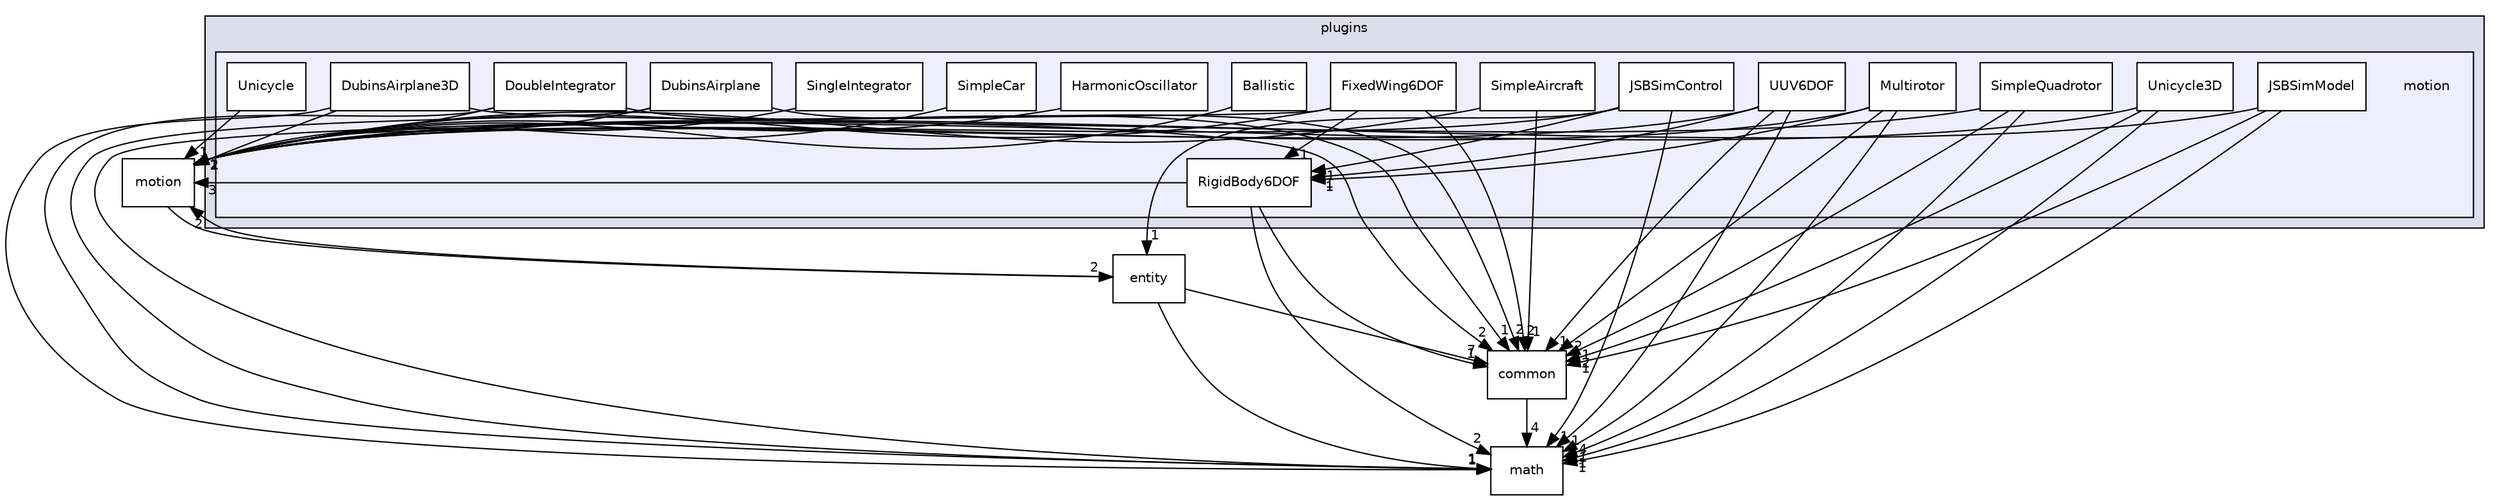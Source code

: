 digraph "/root/scrimmage/scrimmage/include/scrimmage/plugins/motion" {
  compound=true
  node [ fontsize="10", fontname="Helvetica"];
  edge [ labelfontsize="10", labelfontname="Helvetica"];
  subgraph clusterdir_7370054b6647b017d0eee4f04ea2ba4f {
    graph [ bgcolor="#ddddee", pencolor="black", label="plugins" fontname="Helvetica", fontsize="10", URL="dir_7370054b6647b017d0eee4f04ea2ba4f.html"]
  subgraph clusterdir_accb3fd3c749527533ae278fdffb4d13 {
    graph [ bgcolor="#eeeeff", pencolor="black", label="" URL="dir_accb3fd3c749527533ae278fdffb4d13.html"];
    dir_accb3fd3c749527533ae278fdffb4d13 [shape=plaintext label="motion"];
    dir_0d2bde80ae05da95df67ba2953af5a15 [shape=box label="Ballistic" color="black" fillcolor="white" style="filled" URL="dir_0d2bde80ae05da95df67ba2953af5a15.html"];
    dir_0e5b0faeb0eea27323775dd304aea0ee [shape=box label="DoubleIntegrator" color="black" fillcolor="white" style="filled" URL="dir_0e5b0faeb0eea27323775dd304aea0ee.html"];
    dir_88618533bf89a2781ba0b8604b174d2a [shape=box label="DubinsAirplane" color="black" fillcolor="white" style="filled" URL="dir_88618533bf89a2781ba0b8604b174d2a.html"];
    dir_fd64d65071094bd1e5542f236f3d6c2a [shape=box label="DubinsAirplane3D" color="black" fillcolor="white" style="filled" URL="dir_fd64d65071094bd1e5542f236f3d6c2a.html"];
    dir_d8d20d9b8df923a6c6649a0bbe852336 [shape=box label="FixedWing6DOF" color="black" fillcolor="white" style="filled" URL="dir_d8d20d9b8df923a6c6649a0bbe852336.html"];
    dir_8decd83046a35cb626a00029df145f63 [shape=box label="HarmonicOscillator" color="black" fillcolor="white" style="filled" URL="dir_8decd83046a35cb626a00029df145f63.html"];
    dir_70c5e1445344399398fe7fb093979f51 [shape=box label="JSBSimControl" color="black" fillcolor="white" style="filled" URL="dir_70c5e1445344399398fe7fb093979f51.html"];
    dir_ef37b10e8cfd140e1d2ccc5f2266e17e [shape=box label="JSBSimModel" color="black" fillcolor="white" style="filled" URL="dir_ef37b10e8cfd140e1d2ccc5f2266e17e.html"];
    dir_6d9399031cf155c43a827251b2696bf0 [shape=box label="Multirotor" color="black" fillcolor="white" style="filled" URL="dir_6d9399031cf155c43a827251b2696bf0.html"];
    dir_55d3984138c5dccfffce51958269efb9 [shape=box label="RigidBody6DOF" color="black" fillcolor="white" style="filled" URL="dir_55d3984138c5dccfffce51958269efb9.html"];
    dir_dc30a205f845927e1fff1870a4458c6c [shape=box label="SimpleAircraft" color="black" fillcolor="white" style="filled" URL="dir_dc30a205f845927e1fff1870a4458c6c.html"];
    dir_0cf9c41eba6588a583d5367662c23ac5 [shape=box label="SimpleCar" color="black" fillcolor="white" style="filled" URL="dir_0cf9c41eba6588a583d5367662c23ac5.html"];
    dir_c98263be7117d0998d2a44862e15064c [shape=box label="SimpleQuadrotor" color="black" fillcolor="white" style="filled" URL="dir_c98263be7117d0998d2a44862e15064c.html"];
    dir_50134c94be64bce1e7267cdc0b8b526f [shape=box label="SingleIntegrator" color="black" fillcolor="white" style="filled" URL="dir_50134c94be64bce1e7267cdc0b8b526f.html"];
    dir_93a6016da799f4189d3a12864cdc3345 [shape=box label="Unicycle" color="black" fillcolor="white" style="filled" URL="dir_93a6016da799f4189d3a12864cdc3345.html"];
    dir_eac1468fd33d4a2c20434f0b008db8de [shape=box label="Unicycle3D" color="black" fillcolor="white" style="filled" URL="dir_eac1468fd33d4a2c20434f0b008db8de.html"];
    dir_97f811141b9484841cbe69e5037b96df [shape=box label="UUV6DOF" color="black" fillcolor="white" style="filled" URL="dir_97f811141b9484841cbe69e5037b96df.html"];
  }
  }
  dir_edb592701dc45cc21f3d1cc2e72efe9a [shape=box label="common" URL="dir_edb592701dc45cc21f3d1cc2e72efe9a.html"];
  dir_225ac9950e75cf8b57b2a00ffecc8137 [shape=box label="motion" URL="dir_225ac9950e75cf8b57b2a00ffecc8137.html"];
  dir_4281587931951fcc16b7a6ccc116b5d1 [shape=box label="math" URL="dir_4281587931951fcc16b7a6ccc116b5d1.html"];
  dir_5ef164da32927a27aef05eae2283c928 [shape=box label="entity" URL="dir_5ef164da32927a27aef05eae2283c928.html"];
  dir_0cf9c41eba6588a583d5367662c23ac5->dir_225ac9950e75cf8b57b2a00ffecc8137 [headlabel="1", labeldistance=1.5 headhref="dir_000121_000012.html"];
  dir_fd64d65071094bd1e5542f236f3d6c2a->dir_edb592701dc45cc21f3d1cc2e72efe9a [headlabel="2", labeldistance=1.5 headhref="dir_000111_000007.html"];
  dir_fd64d65071094bd1e5542f236f3d6c2a->dir_225ac9950e75cf8b57b2a00ffecc8137 [headlabel="2", labeldistance=1.5 headhref="dir_000111_000012.html"];
  dir_fd64d65071094bd1e5542f236f3d6c2a->dir_4281587931951fcc16b7a6ccc116b5d1 [headlabel="1", labeldistance=1.5 headhref="dir_000111_000010.html"];
  dir_dc30a205f845927e1fff1870a4458c6c->dir_edb592701dc45cc21f3d1cc2e72efe9a [headlabel="1", labeldistance=1.5 headhref="dir_000120_000007.html"];
  dir_dc30a205f845927e1fff1870a4458c6c->dir_225ac9950e75cf8b57b2a00ffecc8137 [headlabel="2", labeldistance=1.5 headhref="dir_000120_000012.html"];
  dir_88618533bf89a2781ba0b8604b174d2a->dir_edb592701dc45cc21f3d1cc2e72efe9a [headlabel="2", labeldistance=1.5 headhref="dir_000110_000007.html"];
  dir_88618533bf89a2781ba0b8604b174d2a->dir_225ac9950e75cf8b57b2a00ffecc8137 [headlabel="2", labeldistance=1.5 headhref="dir_000110_000012.html"];
  dir_88618533bf89a2781ba0b8604b174d2a->dir_4281587931951fcc16b7a6ccc116b5d1 [headlabel="1", labeldistance=1.5 headhref="dir_000110_000010.html"];
  dir_edb592701dc45cc21f3d1cc2e72efe9a->dir_4281587931951fcc16b7a6ccc116b5d1 [headlabel="4", labeldistance=1.5 headhref="dir_000007_000010.html"];
  dir_c98263be7117d0998d2a44862e15064c->dir_edb592701dc45cc21f3d1cc2e72efe9a [headlabel="1", labeldistance=1.5 headhref="dir_000122_000007.html"];
  dir_c98263be7117d0998d2a44862e15064c->dir_225ac9950e75cf8b57b2a00ffecc8137 [headlabel="2", labeldistance=1.5 headhref="dir_000122_000012.html"];
  dir_c98263be7117d0998d2a44862e15064c->dir_4281587931951fcc16b7a6ccc116b5d1 [headlabel="1", labeldistance=1.5 headhref="dir_000122_000010.html"];
  dir_225ac9950e75cf8b57b2a00ffecc8137->dir_5ef164da32927a27aef05eae2283c928 [headlabel="2", labeldistance=1.5 headhref="dir_000012_000008.html"];
  dir_6d9399031cf155c43a827251b2696bf0->dir_edb592701dc45cc21f3d1cc2e72efe9a [headlabel="2", labeldistance=1.5 headhref="dir_000116_000007.html"];
  dir_6d9399031cf155c43a827251b2696bf0->dir_225ac9950e75cf8b57b2a00ffecc8137 [headlabel="2", labeldistance=1.5 headhref="dir_000116_000012.html"];
  dir_6d9399031cf155c43a827251b2696bf0->dir_4281587931951fcc16b7a6ccc116b5d1 [headlabel="4", labeldistance=1.5 headhref="dir_000116_000010.html"];
  dir_6d9399031cf155c43a827251b2696bf0->dir_55d3984138c5dccfffce51958269efb9 [headlabel="1", labeldistance=1.5 headhref="dir_000116_000117.html"];
  dir_0d2bde80ae05da95df67ba2953af5a15->dir_225ac9950e75cf8b57b2a00ffecc8137 [headlabel="1", labeldistance=1.5 headhref="dir_000108_000012.html"];
  dir_eac1468fd33d4a2c20434f0b008db8de->dir_edb592701dc45cc21f3d1cc2e72efe9a [headlabel="2", labeldistance=1.5 headhref="dir_000125_000007.html"];
  dir_eac1468fd33d4a2c20434f0b008db8de->dir_225ac9950e75cf8b57b2a00ffecc8137 [headlabel="2", labeldistance=1.5 headhref="dir_000125_000012.html"];
  dir_eac1468fd33d4a2c20434f0b008db8de->dir_4281587931951fcc16b7a6ccc116b5d1 [headlabel="1", labeldistance=1.5 headhref="dir_000125_000010.html"];
  dir_0e5b0faeb0eea27323775dd304aea0ee->dir_edb592701dc45cc21f3d1cc2e72efe9a [headlabel="1", labeldistance=1.5 headhref="dir_000109_000007.html"];
  dir_0e5b0faeb0eea27323775dd304aea0ee->dir_225ac9950e75cf8b57b2a00ffecc8137 [headlabel="2", labeldistance=1.5 headhref="dir_000109_000012.html"];
  dir_0e5b0faeb0eea27323775dd304aea0ee->dir_4281587931951fcc16b7a6ccc116b5d1 [headlabel="1", labeldistance=1.5 headhref="dir_000109_000010.html"];
  dir_ef37b10e8cfd140e1d2ccc5f2266e17e->dir_edb592701dc45cc21f3d1cc2e72efe9a [headlabel="1", labeldistance=1.5 headhref="dir_000115_000007.html"];
  dir_ef37b10e8cfd140e1d2ccc5f2266e17e->dir_225ac9950e75cf8b57b2a00ffecc8137 [headlabel="1", labeldistance=1.5 headhref="dir_000115_000012.html"];
  dir_ef37b10e8cfd140e1d2ccc5f2266e17e->dir_4281587931951fcc16b7a6ccc116b5d1 [headlabel="1", labeldistance=1.5 headhref="dir_000115_000010.html"];
  dir_97f811141b9484841cbe69e5037b96df->dir_edb592701dc45cc21f3d1cc2e72efe9a [headlabel="1", labeldistance=1.5 headhref="dir_000126_000007.html"];
  dir_97f811141b9484841cbe69e5037b96df->dir_225ac9950e75cf8b57b2a00ffecc8137 [headlabel="2", labeldistance=1.5 headhref="dir_000126_000012.html"];
  dir_97f811141b9484841cbe69e5037b96df->dir_4281587931951fcc16b7a6ccc116b5d1 [headlabel="1", labeldistance=1.5 headhref="dir_000126_000010.html"];
  dir_97f811141b9484841cbe69e5037b96df->dir_55d3984138c5dccfffce51958269efb9 [headlabel="1", labeldistance=1.5 headhref="dir_000126_000117.html"];
  dir_8decd83046a35cb626a00029df145f63->dir_225ac9950e75cf8b57b2a00ffecc8137 [headlabel="1", labeldistance=1.5 headhref="dir_000113_000012.html"];
  dir_93a6016da799f4189d3a12864cdc3345->dir_225ac9950e75cf8b57b2a00ffecc8137 [headlabel="1", labeldistance=1.5 headhref="dir_000124_000012.html"];
  dir_d8d20d9b8df923a6c6649a0bbe852336->dir_edb592701dc45cc21f3d1cc2e72efe9a [headlabel="2", labeldistance=1.5 headhref="dir_000112_000007.html"];
  dir_d8d20d9b8df923a6c6649a0bbe852336->dir_225ac9950e75cf8b57b2a00ffecc8137 [headlabel="2", labeldistance=1.5 headhref="dir_000112_000012.html"];
  dir_d8d20d9b8df923a6c6649a0bbe852336->dir_4281587931951fcc16b7a6ccc116b5d1 [headlabel="1", labeldistance=1.5 headhref="dir_000112_000010.html"];
  dir_d8d20d9b8df923a6c6649a0bbe852336->dir_55d3984138c5dccfffce51958269efb9 [headlabel="1", labeldistance=1.5 headhref="dir_000112_000117.html"];
  dir_70c5e1445344399398fe7fb093979f51->dir_225ac9950e75cf8b57b2a00ffecc8137 [headlabel="2", labeldistance=1.5 headhref="dir_000114_000012.html"];
  dir_70c5e1445344399398fe7fb093979f51->dir_4281587931951fcc16b7a6ccc116b5d1 [headlabel="1", labeldistance=1.5 headhref="dir_000114_000010.html"];
  dir_70c5e1445344399398fe7fb093979f51->dir_55d3984138c5dccfffce51958269efb9 [headlabel="1", labeldistance=1.5 headhref="dir_000114_000117.html"];
  dir_70c5e1445344399398fe7fb093979f51->dir_5ef164da32927a27aef05eae2283c928 [headlabel="1", labeldistance=1.5 headhref="dir_000114_000008.html"];
  dir_55d3984138c5dccfffce51958269efb9->dir_edb592701dc45cc21f3d1cc2e72efe9a [headlabel="1", labeldistance=1.5 headhref="dir_000117_000007.html"];
  dir_55d3984138c5dccfffce51958269efb9->dir_225ac9950e75cf8b57b2a00ffecc8137 [headlabel="3", labeldistance=1.5 headhref="dir_000117_000012.html"];
  dir_55d3984138c5dccfffce51958269efb9->dir_4281587931951fcc16b7a6ccc116b5d1 [headlabel="2", labeldistance=1.5 headhref="dir_000117_000010.html"];
  dir_5ef164da32927a27aef05eae2283c928->dir_edb592701dc45cc21f3d1cc2e72efe9a [headlabel="7", labeldistance=1.5 headhref="dir_000008_000007.html"];
  dir_5ef164da32927a27aef05eae2283c928->dir_225ac9950e75cf8b57b2a00ffecc8137 [headlabel="2", labeldistance=1.5 headhref="dir_000008_000012.html"];
  dir_5ef164da32927a27aef05eae2283c928->dir_4281587931951fcc16b7a6ccc116b5d1 [headlabel="1", labeldistance=1.5 headhref="dir_000008_000010.html"];
  dir_50134c94be64bce1e7267cdc0b8b526f->dir_225ac9950e75cf8b57b2a00ffecc8137 [headlabel="1", labeldistance=1.5 headhref="dir_000123_000012.html"];
}
